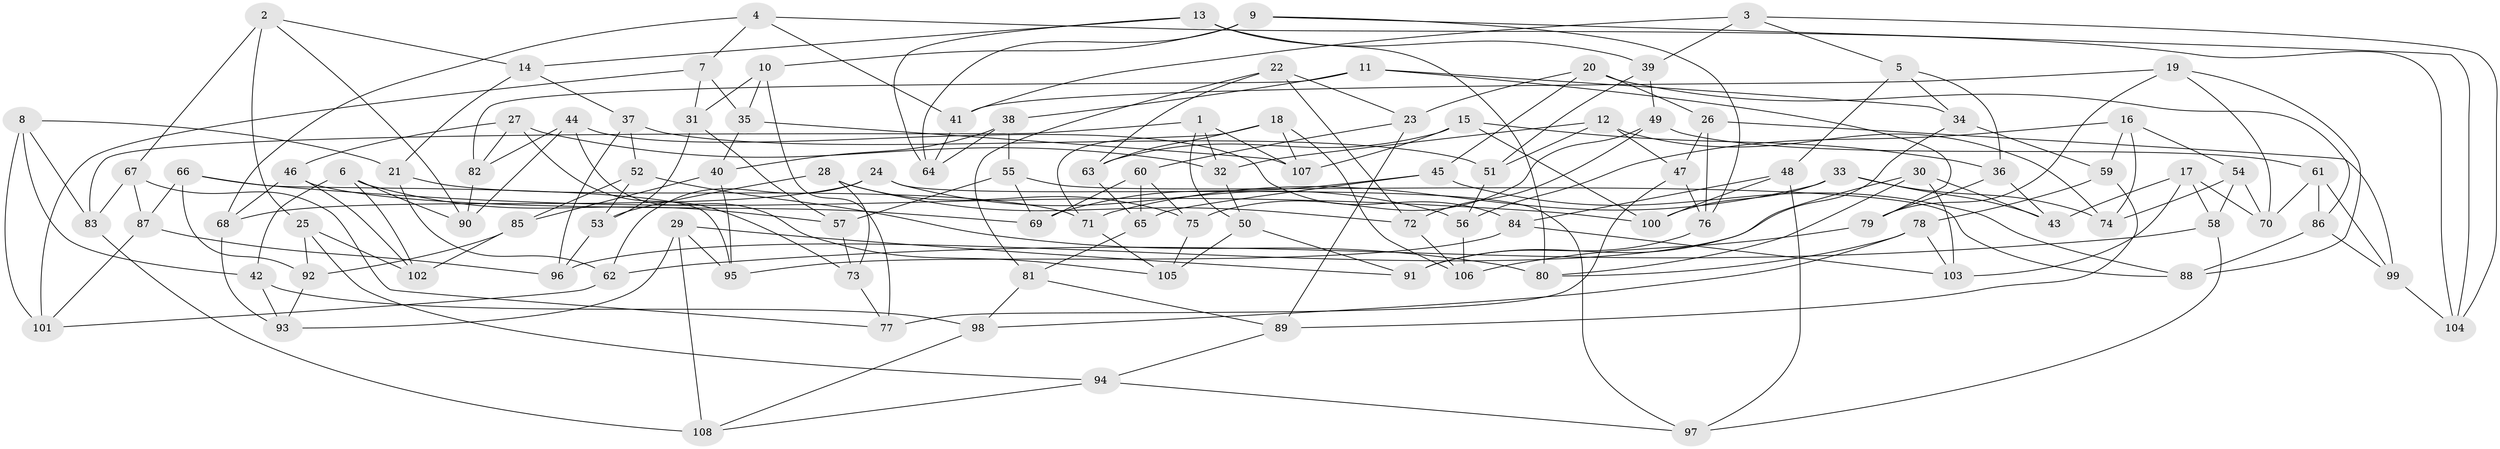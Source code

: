 // Generated by graph-tools (version 1.1) at 2025/50/03/09/25 03:50:50]
// undirected, 108 vertices, 216 edges
graph export_dot {
graph [start="1"]
  node [color=gray90,style=filled];
  1;
  2;
  3;
  4;
  5;
  6;
  7;
  8;
  9;
  10;
  11;
  12;
  13;
  14;
  15;
  16;
  17;
  18;
  19;
  20;
  21;
  22;
  23;
  24;
  25;
  26;
  27;
  28;
  29;
  30;
  31;
  32;
  33;
  34;
  35;
  36;
  37;
  38;
  39;
  40;
  41;
  42;
  43;
  44;
  45;
  46;
  47;
  48;
  49;
  50;
  51;
  52;
  53;
  54;
  55;
  56;
  57;
  58;
  59;
  60;
  61;
  62;
  63;
  64;
  65;
  66;
  67;
  68;
  69;
  70;
  71;
  72;
  73;
  74;
  75;
  76;
  77;
  78;
  79;
  80;
  81;
  82;
  83;
  84;
  85;
  86;
  87;
  88;
  89;
  90;
  91;
  92;
  93;
  94;
  95;
  96;
  97;
  98;
  99;
  100;
  101;
  102;
  103;
  104;
  105;
  106;
  107;
  108;
  1 -- 107;
  1 -- 32;
  1 -- 50;
  1 -- 83;
  2 -- 25;
  2 -- 14;
  2 -- 90;
  2 -- 67;
  3 -- 5;
  3 -- 39;
  3 -- 104;
  3 -- 41;
  4 -- 104;
  4 -- 7;
  4 -- 41;
  4 -- 68;
  5 -- 34;
  5 -- 48;
  5 -- 36;
  6 -- 90;
  6 -- 42;
  6 -- 57;
  6 -- 102;
  7 -- 31;
  7 -- 101;
  7 -- 35;
  8 -- 101;
  8 -- 42;
  8 -- 21;
  8 -- 83;
  9 -- 10;
  9 -- 76;
  9 -- 64;
  9 -- 104;
  10 -- 35;
  10 -- 31;
  10 -- 77;
  11 -- 82;
  11 -- 38;
  11 -- 79;
  11 -- 34;
  12 -- 47;
  12 -- 51;
  12 -- 32;
  12 -- 74;
  13 -- 64;
  13 -- 80;
  13 -- 39;
  13 -- 14;
  14 -- 21;
  14 -- 37;
  15 -- 107;
  15 -- 63;
  15 -- 36;
  15 -- 100;
  16 -- 54;
  16 -- 74;
  16 -- 59;
  16 -- 56;
  17 -- 58;
  17 -- 70;
  17 -- 43;
  17 -- 103;
  18 -- 63;
  18 -- 71;
  18 -- 106;
  18 -- 107;
  19 -- 70;
  19 -- 41;
  19 -- 79;
  19 -- 88;
  20 -- 26;
  20 -- 45;
  20 -- 23;
  20 -- 86;
  21 -- 71;
  21 -- 62;
  22 -- 23;
  22 -- 63;
  22 -- 72;
  22 -- 81;
  23 -- 89;
  23 -- 60;
  24 -- 62;
  24 -- 68;
  24 -- 97;
  24 -- 56;
  25 -- 102;
  25 -- 94;
  25 -- 92;
  26 -- 47;
  26 -- 76;
  26 -- 99;
  27 -- 32;
  27 -- 46;
  27 -- 73;
  27 -- 82;
  28 -- 53;
  28 -- 75;
  28 -- 73;
  28 -- 72;
  29 -- 91;
  29 -- 108;
  29 -- 95;
  29 -- 93;
  30 -- 43;
  30 -- 96;
  30 -- 103;
  30 -- 80;
  31 -- 53;
  31 -- 57;
  32 -- 50;
  33 -- 43;
  33 -- 100;
  33 -- 74;
  33 -- 71;
  34 -- 59;
  34 -- 91;
  35 -- 107;
  35 -- 40;
  36 -- 43;
  36 -- 79;
  37 -- 52;
  37 -- 51;
  37 -- 96;
  38 -- 64;
  38 -- 40;
  38 -- 55;
  39 -- 49;
  39 -- 51;
  40 -- 95;
  40 -- 85;
  41 -- 64;
  42 -- 98;
  42 -- 93;
  44 -- 90;
  44 -- 84;
  44 -- 105;
  44 -- 82;
  45 -- 65;
  45 -- 88;
  45 -- 69;
  46 -- 102;
  46 -- 68;
  46 -- 69;
  47 -- 76;
  47 -- 77;
  48 -- 84;
  48 -- 100;
  48 -- 97;
  49 -- 72;
  49 -- 75;
  49 -- 61;
  50 -- 91;
  50 -- 105;
  51 -- 56;
  52 -- 85;
  52 -- 80;
  52 -- 53;
  53 -- 96;
  54 -- 74;
  54 -- 58;
  54 -- 70;
  55 -- 57;
  55 -- 88;
  55 -- 69;
  56 -- 106;
  57 -- 73;
  58 -- 62;
  58 -- 97;
  59 -- 78;
  59 -- 89;
  60 -- 69;
  60 -- 75;
  60 -- 65;
  61 -- 99;
  61 -- 86;
  61 -- 70;
  62 -- 101;
  63 -- 65;
  65 -- 81;
  66 -- 100;
  66 -- 87;
  66 -- 95;
  66 -- 92;
  67 -- 77;
  67 -- 83;
  67 -- 87;
  68 -- 93;
  71 -- 105;
  72 -- 106;
  73 -- 77;
  75 -- 105;
  76 -- 91;
  78 -- 103;
  78 -- 98;
  78 -- 80;
  79 -- 106;
  81 -- 98;
  81 -- 89;
  82 -- 90;
  83 -- 108;
  84 -- 103;
  84 -- 95;
  85 -- 102;
  85 -- 92;
  86 -- 88;
  86 -- 99;
  87 -- 101;
  87 -- 96;
  89 -- 94;
  92 -- 93;
  94 -- 97;
  94 -- 108;
  98 -- 108;
  99 -- 104;
}
